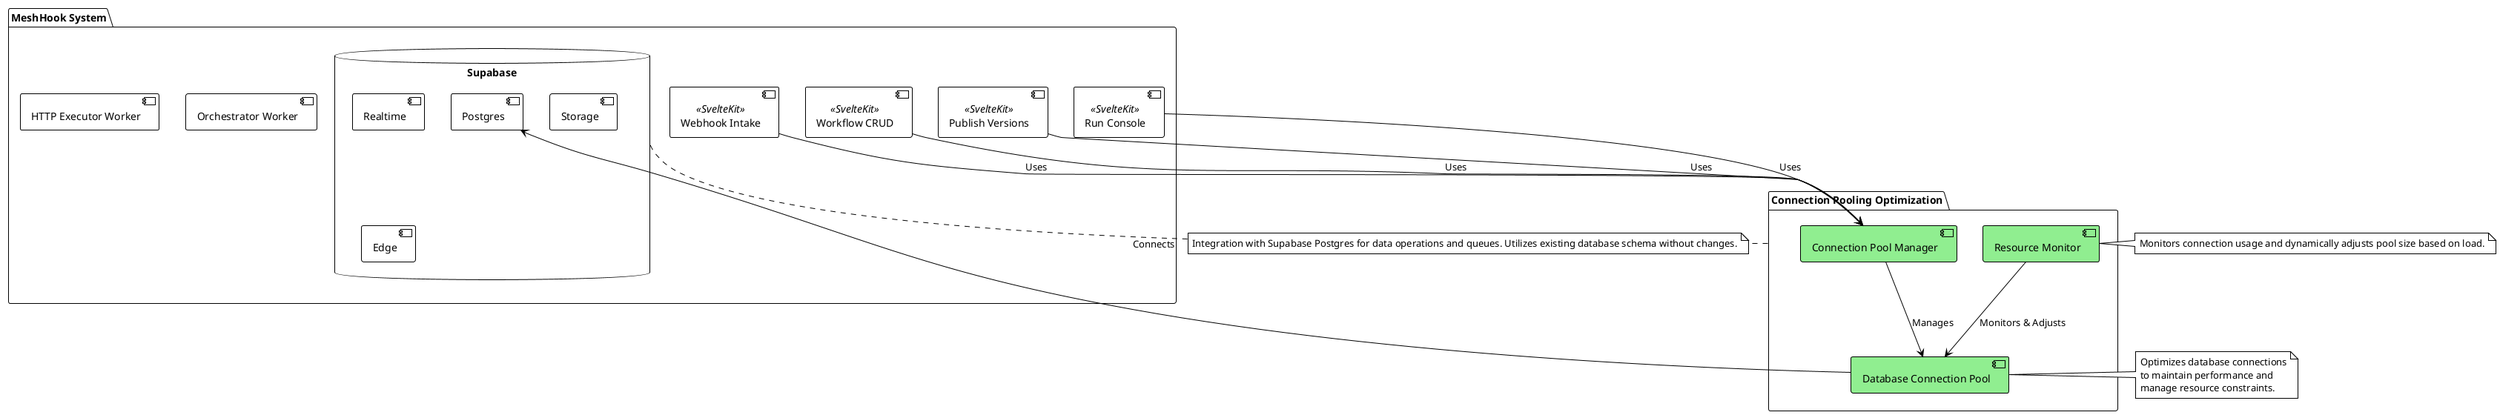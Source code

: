 @startuml
!theme plain

package "MeshHook System" {
    [Webhook Intake] <<SvelteKit>>
    [Workflow CRUD] <<SvelteKit>>
    [Publish Versions] <<SvelteKit>>
    [Run Console] <<SvelteKit>>
    database "Supabase" {
        [Postgres]
        [Realtime]
        [Storage]
        [Edge]
    }
    [Orchestrator Worker]
    [HTTP Executor Worker]
}

package "Connection Pooling Optimization" {
    [Connection Pool Manager] #LightGreen
    [Database Connection Pool] #LightGreen
    [Resource Monitor] #LightGreen
}

[Connection Pool Manager] --> [Database Connection Pool] : Manages
[Database Connection Pool] --> [Postgres] : Connects
[Resource Monitor] --> [Database Connection Pool] : Monitors & Adjusts

[Webhook Intake] --> [Connection Pool Manager] : Uses
[Workflow CRUD] --> [Connection Pool Manager] : Uses
[Publish Versions] --> [Connection Pool Manager] : Uses
[Run Console] --> [Connection Pool Manager] : Uses

note right of [Database Connection Pool]
  Optimizes database connections
  to maintain performance and
  manage resource constraints.
end note

note "Integration with Supabase Postgres for data operations and queues. Utilizes existing database schema without changes." as N1
[Connection Pooling Optimization] . N1
N1 . [Supabase]

note "Monitors connection usage and dynamically adjusts pool size based on load." as N2
[Resource Monitor] . N2

@enduml
